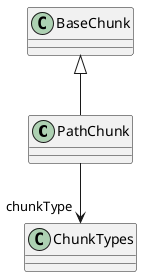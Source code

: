 @startuml
class PathChunk {
}
BaseChunk <|-- PathChunk
PathChunk --> "chunkType" ChunkTypes
@enduml
